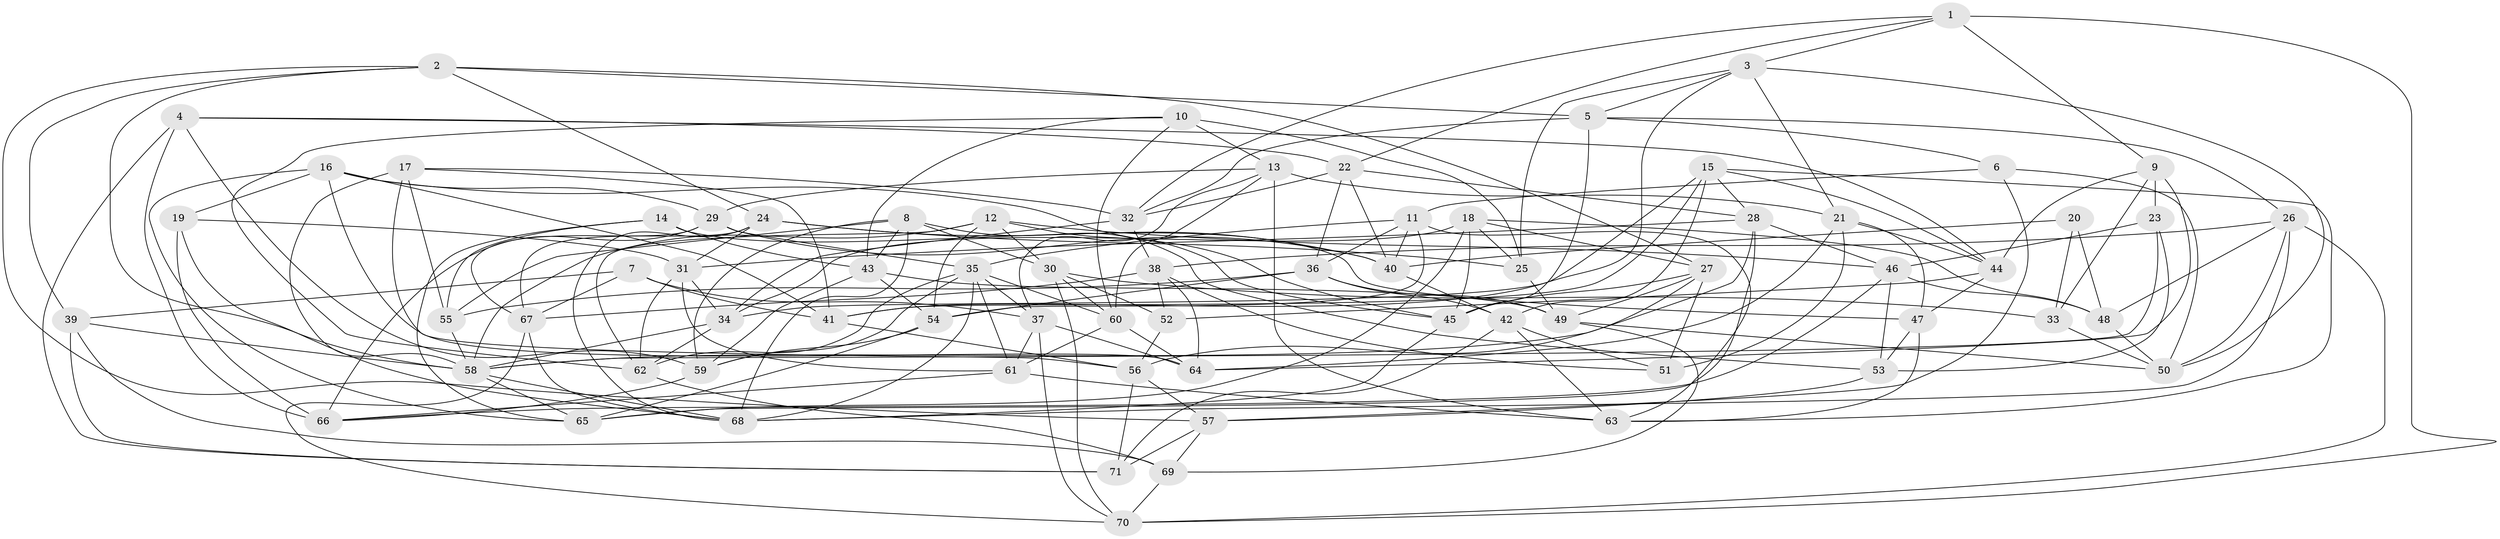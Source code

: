 // original degree distribution, {4: 1.0}
// Generated by graph-tools (version 1.1) at 2025/03/03/09/25 03:03:08]
// undirected, 71 vertices, 201 edges
graph export_dot {
graph [start="1"]
  node [color=gray90,style=filled];
  1;
  2;
  3;
  4;
  5;
  6;
  7;
  8;
  9;
  10;
  11;
  12;
  13;
  14;
  15;
  16;
  17;
  18;
  19;
  20;
  21;
  22;
  23;
  24;
  25;
  26;
  27;
  28;
  29;
  30;
  31;
  32;
  33;
  34;
  35;
  36;
  37;
  38;
  39;
  40;
  41;
  42;
  43;
  44;
  45;
  46;
  47;
  48;
  49;
  50;
  51;
  52;
  53;
  54;
  55;
  56;
  57;
  58;
  59;
  60;
  61;
  62;
  63;
  64;
  65;
  66;
  67;
  68;
  69;
  70;
  71;
  1 -- 3 [weight=1.0];
  1 -- 9 [weight=2.0];
  1 -- 22 [weight=1.0];
  1 -- 32 [weight=1.0];
  1 -- 70 [weight=1.0];
  2 -- 5 [weight=1.0];
  2 -- 24 [weight=1.0];
  2 -- 27 [weight=1.0];
  2 -- 39 [weight=1.0];
  2 -- 57 [weight=1.0];
  2 -- 58 [weight=1.0];
  3 -- 5 [weight=1.0];
  3 -- 21 [weight=1.0];
  3 -- 25 [weight=1.0];
  3 -- 41 [weight=1.0];
  3 -- 50 [weight=1.0];
  4 -- 22 [weight=1.0];
  4 -- 44 [weight=1.0];
  4 -- 59 [weight=1.0];
  4 -- 66 [weight=1.0];
  4 -- 71 [weight=2.0];
  5 -- 6 [weight=1.0];
  5 -- 26 [weight=1.0];
  5 -- 32 [weight=1.0];
  5 -- 45 [weight=1.0];
  6 -- 11 [weight=1.0];
  6 -- 50 [weight=1.0];
  6 -- 57 [weight=1.0];
  7 -- 37 [weight=1.0];
  7 -- 39 [weight=1.0];
  7 -- 41 [weight=1.0];
  7 -- 67 [weight=1.0];
  8 -- 30 [weight=1.0];
  8 -- 43 [weight=1.0];
  8 -- 53 [weight=1.0];
  8 -- 55 [weight=1.0];
  8 -- 59 [weight=1.0];
  8 -- 68 [weight=1.0];
  9 -- 23 [weight=1.0];
  9 -- 33 [weight=1.0];
  9 -- 44 [weight=1.0];
  9 -- 64 [weight=1.0];
  10 -- 13 [weight=1.0];
  10 -- 25 [weight=2.0];
  10 -- 43 [weight=1.0];
  10 -- 60 [weight=1.0];
  10 -- 62 [weight=1.0];
  11 -- 35 [weight=1.0];
  11 -- 36 [weight=1.0];
  11 -- 40 [weight=1.0];
  11 -- 54 [weight=1.0];
  11 -- 63 [weight=1.0];
  12 -- 30 [weight=1.0];
  12 -- 45 [weight=1.0];
  12 -- 46 [weight=1.0];
  12 -- 54 [weight=1.0];
  12 -- 58 [weight=1.0];
  12 -- 62 [weight=1.0];
  13 -- 21 [weight=1.0];
  13 -- 29 [weight=1.0];
  13 -- 37 [weight=1.0];
  13 -- 60 [weight=1.0];
  13 -- 63 [weight=1.0];
  14 -- 43 [weight=1.0];
  14 -- 47 [weight=1.0];
  14 -- 55 [weight=1.0];
  14 -- 65 [weight=1.0];
  15 -- 28 [weight=1.0];
  15 -- 34 [weight=1.0];
  15 -- 41 [weight=1.0];
  15 -- 42 [weight=1.0];
  15 -- 44 [weight=1.0];
  15 -- 63 [weight=1.0];
  16 -- 19 [weight=1.0];
  16 -- 29 [weight=1.0];
  16 -- 41 [weight=1.0];
  16 -- 45 [weight=1.0];
  16 -- 64 [weight=1.0];
  16 -- 65 [weight=1.0];
  17 -- 32 [weight=1.0];
  17 -- 41 [weight=1.0];
  17 -- 55 [weight=2.0];
  17 -- 56 [weight=1.0];
  17 -- 58 [weight=1.0];
  18 -- 25 [weight=1.0];
  18 -- 27 [weight=1.0];
  18 -- 34 [weight=1.0];
  18 -- 45 [weight=1.0];
  18 -- 48 [weight=1.0];
  18 -- 65 [weight=1.0];
  19 -- 31 [weight=1.0];
  19 -- 66 [weight=1.0];
  19 -- 68 [weight=1.0];
  20 -- 33 [weight=1.0];
  20 -- 40 [weight=3.0];
  20 -- 48 [weight=2.0];
  21 -- 44 [weight=1.0];
  21 -- 47 [weight=1.0];
  21 -- 51 [weight=1.0];
  21 -- 64 [weight=1.0];
  22 -- 28 [weight=1.0];
  22 -- 32 [weight=1.0];
  22 -- 36 [weight=1.0];
  22 -- 40 [weight=1.0];
  23 -- 46 [weight=1.0];
  23 -- 53 [weight=1.0];
  23 -- 58 [weight=1.0];
  24 -- 25 [weight=1.0];
  24 -- 31 [weight=1.0];
  24 -- 40 [weight=1.0];
  24 -- 67 [weight=1.0];
  24 -- 68 [weight=1.0];
  25 -- 49 [weight=1.0];
  26 -- 38 [weight=1.0];
  26 -- 48 [weight=1.0];
  26 -- 50 [weight=1.0];
  26 -- 68 [weight=1.0];
  26 -- 70 [weight=1.0];
  27 -- 45 [weight=1.0];
  27 -- 49 [weight=1.0];
  27 -- 51 [weight=1.0];
  27 -- 56 [weight=1.0];
  28 -- 31 [weight=1.0];
  28 -- 46 [weight=1.0];
  28 -- 58 [weight=1.0];
  28 -- 65 [weight=1.0];
  29 -- 35 [weight=1.0];
  29 -- 40 [weight=1.0];
  29 -- 66 [weight=1.0];
  29 -- 67 [weight=1.0];
  30 -- 33 [weight=1.0];
  30 -- 52 [weight=1.0];
  30 -- 60 [weight=1.0];
  30 -- 70 [weight=1.0];
  31 -- 34 [weight=1.0];
  31 -- 61 [weight=1.0];
  31 -- 62 [weight=1.0];
  32 -- 34 [weight=1.0];
  32 -- 38 [weight=1.0];
  33 -- 50 [weight=1.0];
  34 -- 58 [weight=1.0];
  34 -- 62 [weight=1.0];
  35 -- 37 [weight=1.0];
  35 -- 59 [weight=1.0];
  35 -- 60 [weight=1.0];
  35 -- 61 [weight=1.0];
  35 -- 62 [weight=1.0];
  35 -- 68 [weight=1.0];
  36 -- 42 [weight=1.0];
  36 -- 49 [weight=1.0];
  36 -- 54 [weight=1.0];
  36 -- 55 [weight=1.0];
  37 -- 61 [weight=1.0];
  37 -- 64 [weight=1.0];
  37 -- 70 [weight=1.0];
  38 -- 51 [weight=1.0];
  38 -- 52 [weight=1.0];
  38 -- 64 [weight=1.0];
  38 -- 67 [weight=1.0];
  39 -- 58 [weight=1.0];
  39 -- 69 [weight=2.0];
  39 -- 71 [weight=1.0];
  40 -- 42 [weight=1.0];
  41 -- 56 [weight=1.0];
  42 -- 51 [weight=1.0];
  42 -- 63 [weight=1.0];
  42 -- 71 [weight=1.0];
  43 -- 49 [weight=1.0];
  43 -- 54 [weight=1.0];
  43 -- 59 [weight=1.0];
  44 -- 47 [weight=1.0];
  44 -- 52 [weight=1.0];
  45 -- 68 [weight=1.0];
  46 -- 48 [weight=1.0];
  46 -- 53 [weight=1.0];
  46 -- 66 [weight=1.0];
  47 -- 53 [weight=2.0];
  47 -- 63 [weight=1.0];
  48 -- 50 [weight=1.0];
  49 -- 50 [weight=1.0];
  49 -- 69 [weight=1.0];
  52 -- 56 [weight=1.0];
  53 -- 57 [weight=1.0];
  54 -- 59 [weight=1.0];
  54 -- 65 [weight=1.0];
  55 -- 58 [weight=1.0];
  56 -- 57 [weight=1.0];
  56 -- 71 [weight=1.0];
  57 -- 69 [weight=1.0];
  57 -- 71 [weight=1.0];
  58 -- 65 [weight=1.0];
  58 -- 68 [weight=1.0];
  59 -- 66 [weight=1.0];
  60 -- 61 [weight=1.0];
  60 -- 64 [weight=1.0];
  61 -- 63 [weight=1.0];
  61 -- 66 [weight=1.0];
  62 -- 69 [weight=1.0];
  67 -- 68 [weight=1.0];
  67 -- 70 [weight=1.0];
  69 -- 70 [weight=1.0];
}
